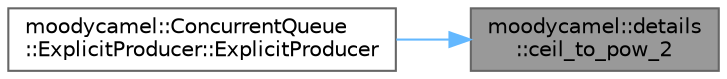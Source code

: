 digraph "moodycamel::details::ceil_to_pow_2"
{
 // INTERACTIVE_SVG=YES
 // LATEX_PDF_SIZE
  bgcolor="transparent";
  edge [fontname=Helvetica,fontsize=10,labelfontname=Helvetica,labelfontsize=10];
  node [fontname=Helvetica,fontsize=10,shape=box,height=0.2,width=0.4];
  rankdir="RL";
  Node1 [id="Node000001",label="moodycamel::details\l::ceil_to_pow_2",height=0.2,width=0.4,color="gray40", fillcolor="grey60", style="filled", fontcolor="black",tooltip=" "];
  Node1 -> Node2 [id="edge1_Node000001_Node000002",dir="back",color="steelblue1",style="solid",tooltip=" "];
  Node2 [id="Node000002",label="moodycamel::ConcurrentQueue\l::ExplicitProducer::ExplicitProducer",height=0.2,width=0.4,color="grey40", fillcolor="white", style="filled",URL="$df/dcd/structmoodycamel_1_1ConcurrentQueue_1_1ExplicitProducer.html#aa2aa6ed450e958b57ba20b6b974974b5",tooltip=" "];
}
